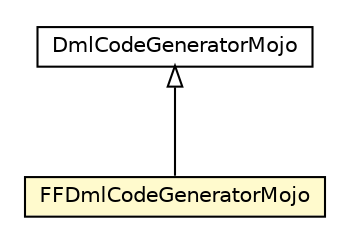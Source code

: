 #!/usr/local/bin/dot
#
# Class diagram 
# Generated by UMLGraph version 5.1 (http://www.umlgraph.org/)
#

digraph G {
	edge [fontname="Helvetica",fontsize=10,labelfontname="Helvetica",labelfontsize=10];
	node [fontname="Helvetica",fontsize=10,shape=plaintext];
	nodesep=0.25;
	ranksep=0.5;
	// pt.ist.fenixframework.dml.maven.DmlCodeGeneratorMojo
	c69751 [label=<<table title="pt.ist.fenixframework.dml.maven.DmlCodeGeneratorMojo" border="0" cellborder="1" cellspacing="0" cellpadding="2" port="p" href="../dml/maven/DmlCodeGeneratorMojo.html">
		<tr><td><table border="0" cellspacing="0" cellpadding="1">
<tr><td align="center" balign="center"> DmlCodeGeneratorMojo </td></tr>
		</table></td></tr>
		</table>>, fontname="Helvetica", fontcolor="black", fontsize=10.0];
	// pt.ist.fenixframework.maven.FFDmlCodeGeneratorMojo
	c69779 [label=<<table title="pt.ist.fenixframework.maven.FFDmlCodeGeneratorMojo" border="0" cellborder="1" cellspacing="0" cellpadding="2" port="p" bgcolor="lemonChiffon" href="./FFDmlCodeGeneratorMojo.html">
		<tr><td><table border="0" cellspacing="0" cellpadding="1">
<tr><td align="center" balign="center"> FFDmlCodeGeneratorMojo </td></tr>
		</table></td></tr>
		</table>>, fontname="Helvetica", fontcolor="black", fontsize=10.0];
	//pt.ist.fenixframework.maven.FFDmlCodeGeneratorMojo extends pt.ist.fenixframework.dml.maven.DmlCodeGeneratorMojo
	c69751:p -> c69779:p [dir=back,arrowtail=empty];
}

